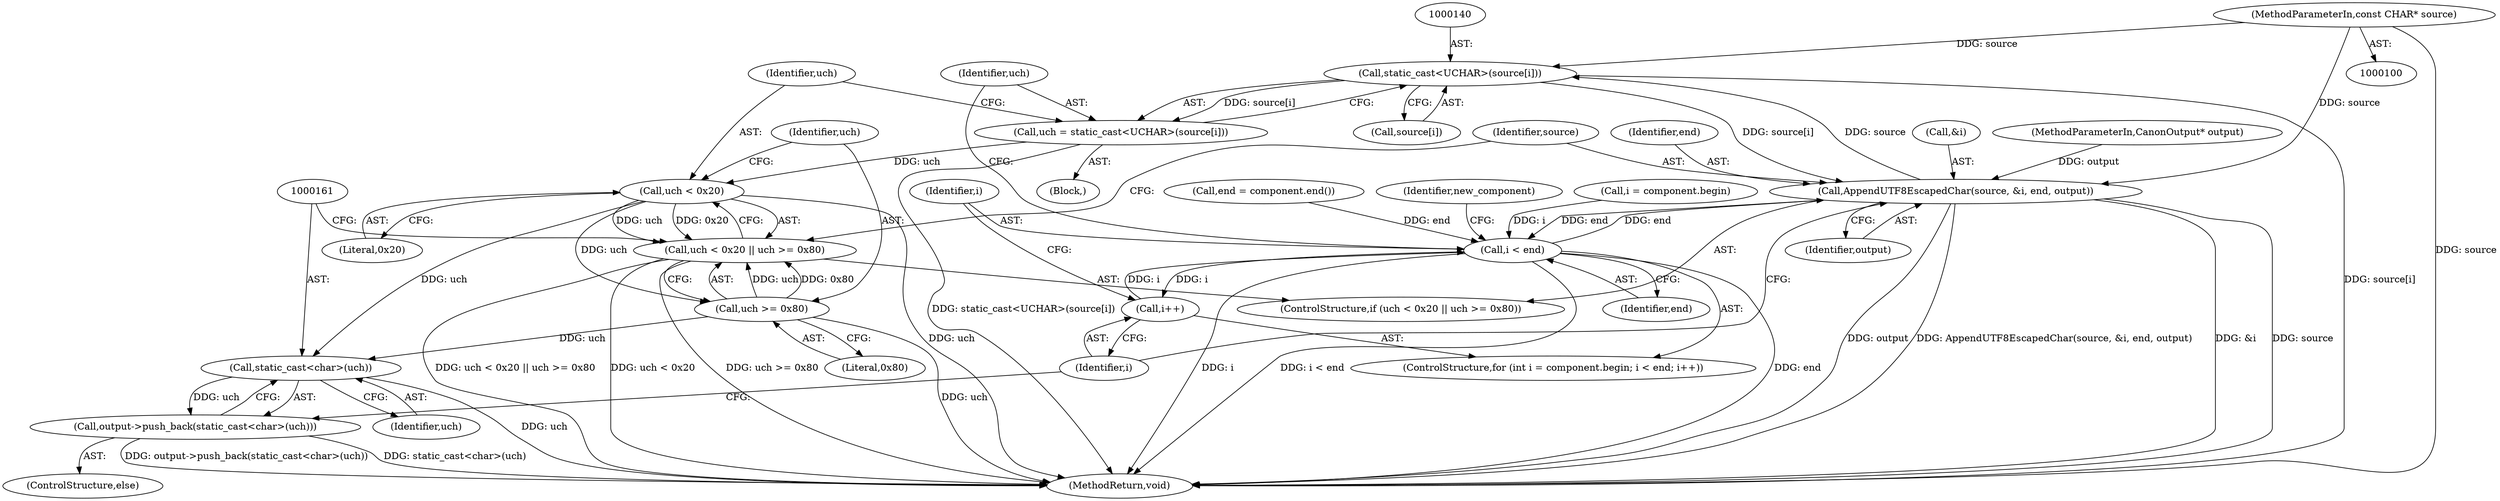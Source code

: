 digraph "0_Chrome_19b1e5e4e1914b5b7464062ec300b817d2bac53d@pointer" {
"1000101" [label="(MethodParameterIn,const CHAR* source)"];
"1000139" [label="(Call,static_cast<UCHAR>(source[i]))"];
"1000137" [label="(Call,uch = static_cast<UCHAR>(source[i]))"];
"1000146" [label="(Call,uch < 0x20)"];
"1000145" [label="(Call,uch < 0x20 || uch >= 0x80)"];
"1000149" [label="(Call,uch >= 0x80)"];
"1000160" [label="(Call,static_cast<char>(uch))"];
"1000159" [label="(Call,output->push_back(static_cast<char>(uch)))"];
"1000152" [label="(Call,AppendUTF8EscapedChar(source, &i, end, output))"];
"1000130" [label="(Call,i < end)"];
"1000133" [label="(Call,i++)"];
"1000175" [label="(MethodReturn,void)"];
"1000160" [label="(Call,static_cast<char>(uch))"];
"1000159" [label="(Call,output->push_back(static_cast<char>(uch)))"];
"1000141" [label="(Call,source[i])"];
"1000139" [label="(Call,static_cast<UCHAR>(source[i]))"];
"1000151" [label="(Literal,0x80)"];
"1000137" [label="(Call,uch = static_cast<UCHAR>(source[i]))"];
"1000158" [label="(ControlStructure,else)"];
"1000123" [label="(ControlStructure,for (int i = component.begin; i < end; i++))"];
"1000157" [label="(Identifier,output)"];
"1000153" [label="(Identifier,source)"];
"1000133" [label="(Call,i++)"];
"1000131" [label="(Identifier,i)"];
"1000152" [label="(Call,AppendUTF8EscapedChar(source, &i, end, output))"];
"1000154" [label="(Call,&i)"];
"1000130" [label="(Call,i < end)"];
"1000162" [label="(Identifier,uch)"];
"1000132" [label="(Identifier,end)"];
"1000104" [label="(MethodParameterIn,CanonOutput* output)"];
"1000101" [label="(MethodParameterIn,const CHAR* source)"];
"1000149" [label="(Call,uch >= 0x80)"];
"1000148" [label="(Literal,0x20)"];
"1000150" [label="(Identifier,uch)"];
"1000125" [label="(Call,i = component.begin)"];
"1000146" [label="(Call,uch < 0x20)"];
"1000147" [label="(Identifier,uch)"];
"1000144" [label="(ControlStructure,if (uch < 0x20 || uch >= 0x80))"];
"1000156" [label="(Identifier,end)"];
"1000120" [label="(Call,end = component.end())"];
"1000134" [label="(Identifier,i)"];
"1000135" [label="(Block,)"];
"1000165" [label="(Identifier,new_component)"];
"1000145" [label="(Call,uch < 0x20 || uch >= 0x80)"];
"1000138" [label="(Identifier,uch)"];
"1000101" -> "1000100"  [label="AST: "];
"1000101" -> "1000175"  [label="DDG: source"];
"1000101" -> "1000139"  [label="DDG: source"];
"1000101" -> "1000152"  [label="DDG: source"];
"1000139" -> "1000137"  [label="AST: "];
"1000139" -> "1000141"  [label="CFG: "];
"1000140" -> "1000139"  [label="AST: "];
"1000141" -> "1000139"  [label="AST: "];
"1000137" -> "1000139"  [label="CFG: "];
"1000139" -> "1000175"  [label="DDG: source[i]"];
"1000139" -> "1000137"  [label="DDG: source[i]"];
"1000152" -> "1000139"  [label="DDG: source"];
"1000139" -> "1000152"  [label="DDG: source[i]"];
"1000137" -> "1000135"  [label="AST: "];
"1000138" -> "1000137"  [label="AST: "];
"1000147" -> "1000137"  [label="CFG: "];
"1000137" -> "1000175"  [label="DDG: static_cast<UCHAR>(source[i])"];
"1000137" -> "1000146"  [label="DDG: uch"];
"1000146" -> "1000145"  [label="AST: "];
"1000146" -> "1000148"  [label="CFG: "];
"1000147" -> "1000146"  [label="AST: "];
"1000148" -> "1000146"  [label="AST: "];
"1000150" -> "1000146"  [label="CFG: "];
"1000145" -> "1000146"  [label="CFG: "];
"1000146" -> "1000175"  [label="DDG: uch"];
"1000146" -> "1000145"  [label="DDG: uch"];
"1000146" -> "1000145"  [label="DDG: 0x20"];
"1000146" -> "1000149"  [label="DDG: uch"];
"1000146" -> "1000160"  [label="DDG: uch"];
"1000145" -> "1000144"  [label="AST: "];
"1000145" -> "1000149"  [label="CFG: "];
"1000149" -> "1000145"  [label="AST: "];
"1000153" -> "1000145"  [label="CFG: "];
"1000161" -> "1000145"  [label="CFG: "];
"1000145" -> "1000175"  [label="DDG: uch >= 0x80"];
"1000145" -> "1000175"  [label="DDG: uch < 0x20 || uch >= 0x80"];
"1000145" -> "1000175"  [label="DDG: uch < 0x20"];
"1000149" -> "1000145"  [label="DDG: uch"];
"1000149" -> "1000145"  [label="DDG: 0x80"];
"1000149" -> "1000151"  [label="CFG: "];
"1000150" -> "1000149"  [label="AST: "];
"1000151" -> "1000149"  [label="AST: "];
"1000149" -> "1000175"  [label="DDG: uch"];
"1000149" -> "1000160"  [label="DDG: uch"];
"1000160" -> "1000159"  [label="AST: "];
"1000160" -> "1000162"  [label="CFG: "];
"1000161" -> "1000160"  [label="AST: "];
"1000162" -> "1000160"  [label="AST: "];
"1000159" -> "1000160"  [label="CFG: "];
"1000160" -> "1000175"  [label="DDG: uch"];
"1000160" -> "1000159"  [label="DDG: uch"];
"1000159" -> "1000158"  [label="AST: "];
"1000134" -> "1000159"  [label="CFG: "];
"1000159" -> "1000175"  [label="DDG: output->push_back(static_cast<char>(uch))"];
"1000159" -> "1000175"  [label="DDG: static_cast<char>(uch)"];
"1000152" -> "1000144"  [label="AST: "];
"1000152" -> "1000157"  [label="CFG: "];
"1000153" -> "1000152"  [label="AST: "];
"1000154" -> "1000152"  [label="AST: "];
"1000156" -> "1000152"  [label="AST: "];
"1000157" -> "1000152"  [label="AST: "];
"1000134" -> "1000152"  [label="CFG: "];
"1000152" -> "1000175"  [label="DDG: output"];
"1000152" -> "1000175"  [label="DDG: AppendUTF8EscapedChar(source, &i, end, output)"];
"1000152" -> "1000175"  [label="DDG: &i"];
"1000152" -> "1000175"  [label="DDG: source"];
"1000152" -> "1000130"  [label="DDG: end"];
"1000130" -> "1000152"  [label="DDG: end"];
"1000104" -> "1000152"  [label="DDG: output"];
"1000130" -> "1000123"  [label="AST: "];
"1000130" -> "1000132"  [label="CFG: "];
"1000131" -> "1000130"  [label="AST: "];
"1000132" -> "1000130"  [label="AST: "];
"1000138" -> "1000130"  [label="CFG: "];
"1000165" -> "1000130"  [label="CFG: "];
"1000130" -> "1000175"  [label="DDG: i"];
"1000130" -> "1000175"  [label="DDG: i < end"];
"1000130" -> "1000175"  [label="DDG: end"];
"1000125" -> "1000130"  [label="DDG: i"];
"1000133" -> "1000130"  [label="DDG: i"];
"1000120" -> "1000130"  [label="DDG: end"];
"1000130" -> "1000133"  [label="DDG: i"];
"1000133" -> "1000123"  [label="AST: "];
"1000133" -> "1000134"  [label="CFG: "];
"1000134" -> "1000133"  [label="AST: "];
"1000131" -> "1000133"  [label="CFG: "];
}
